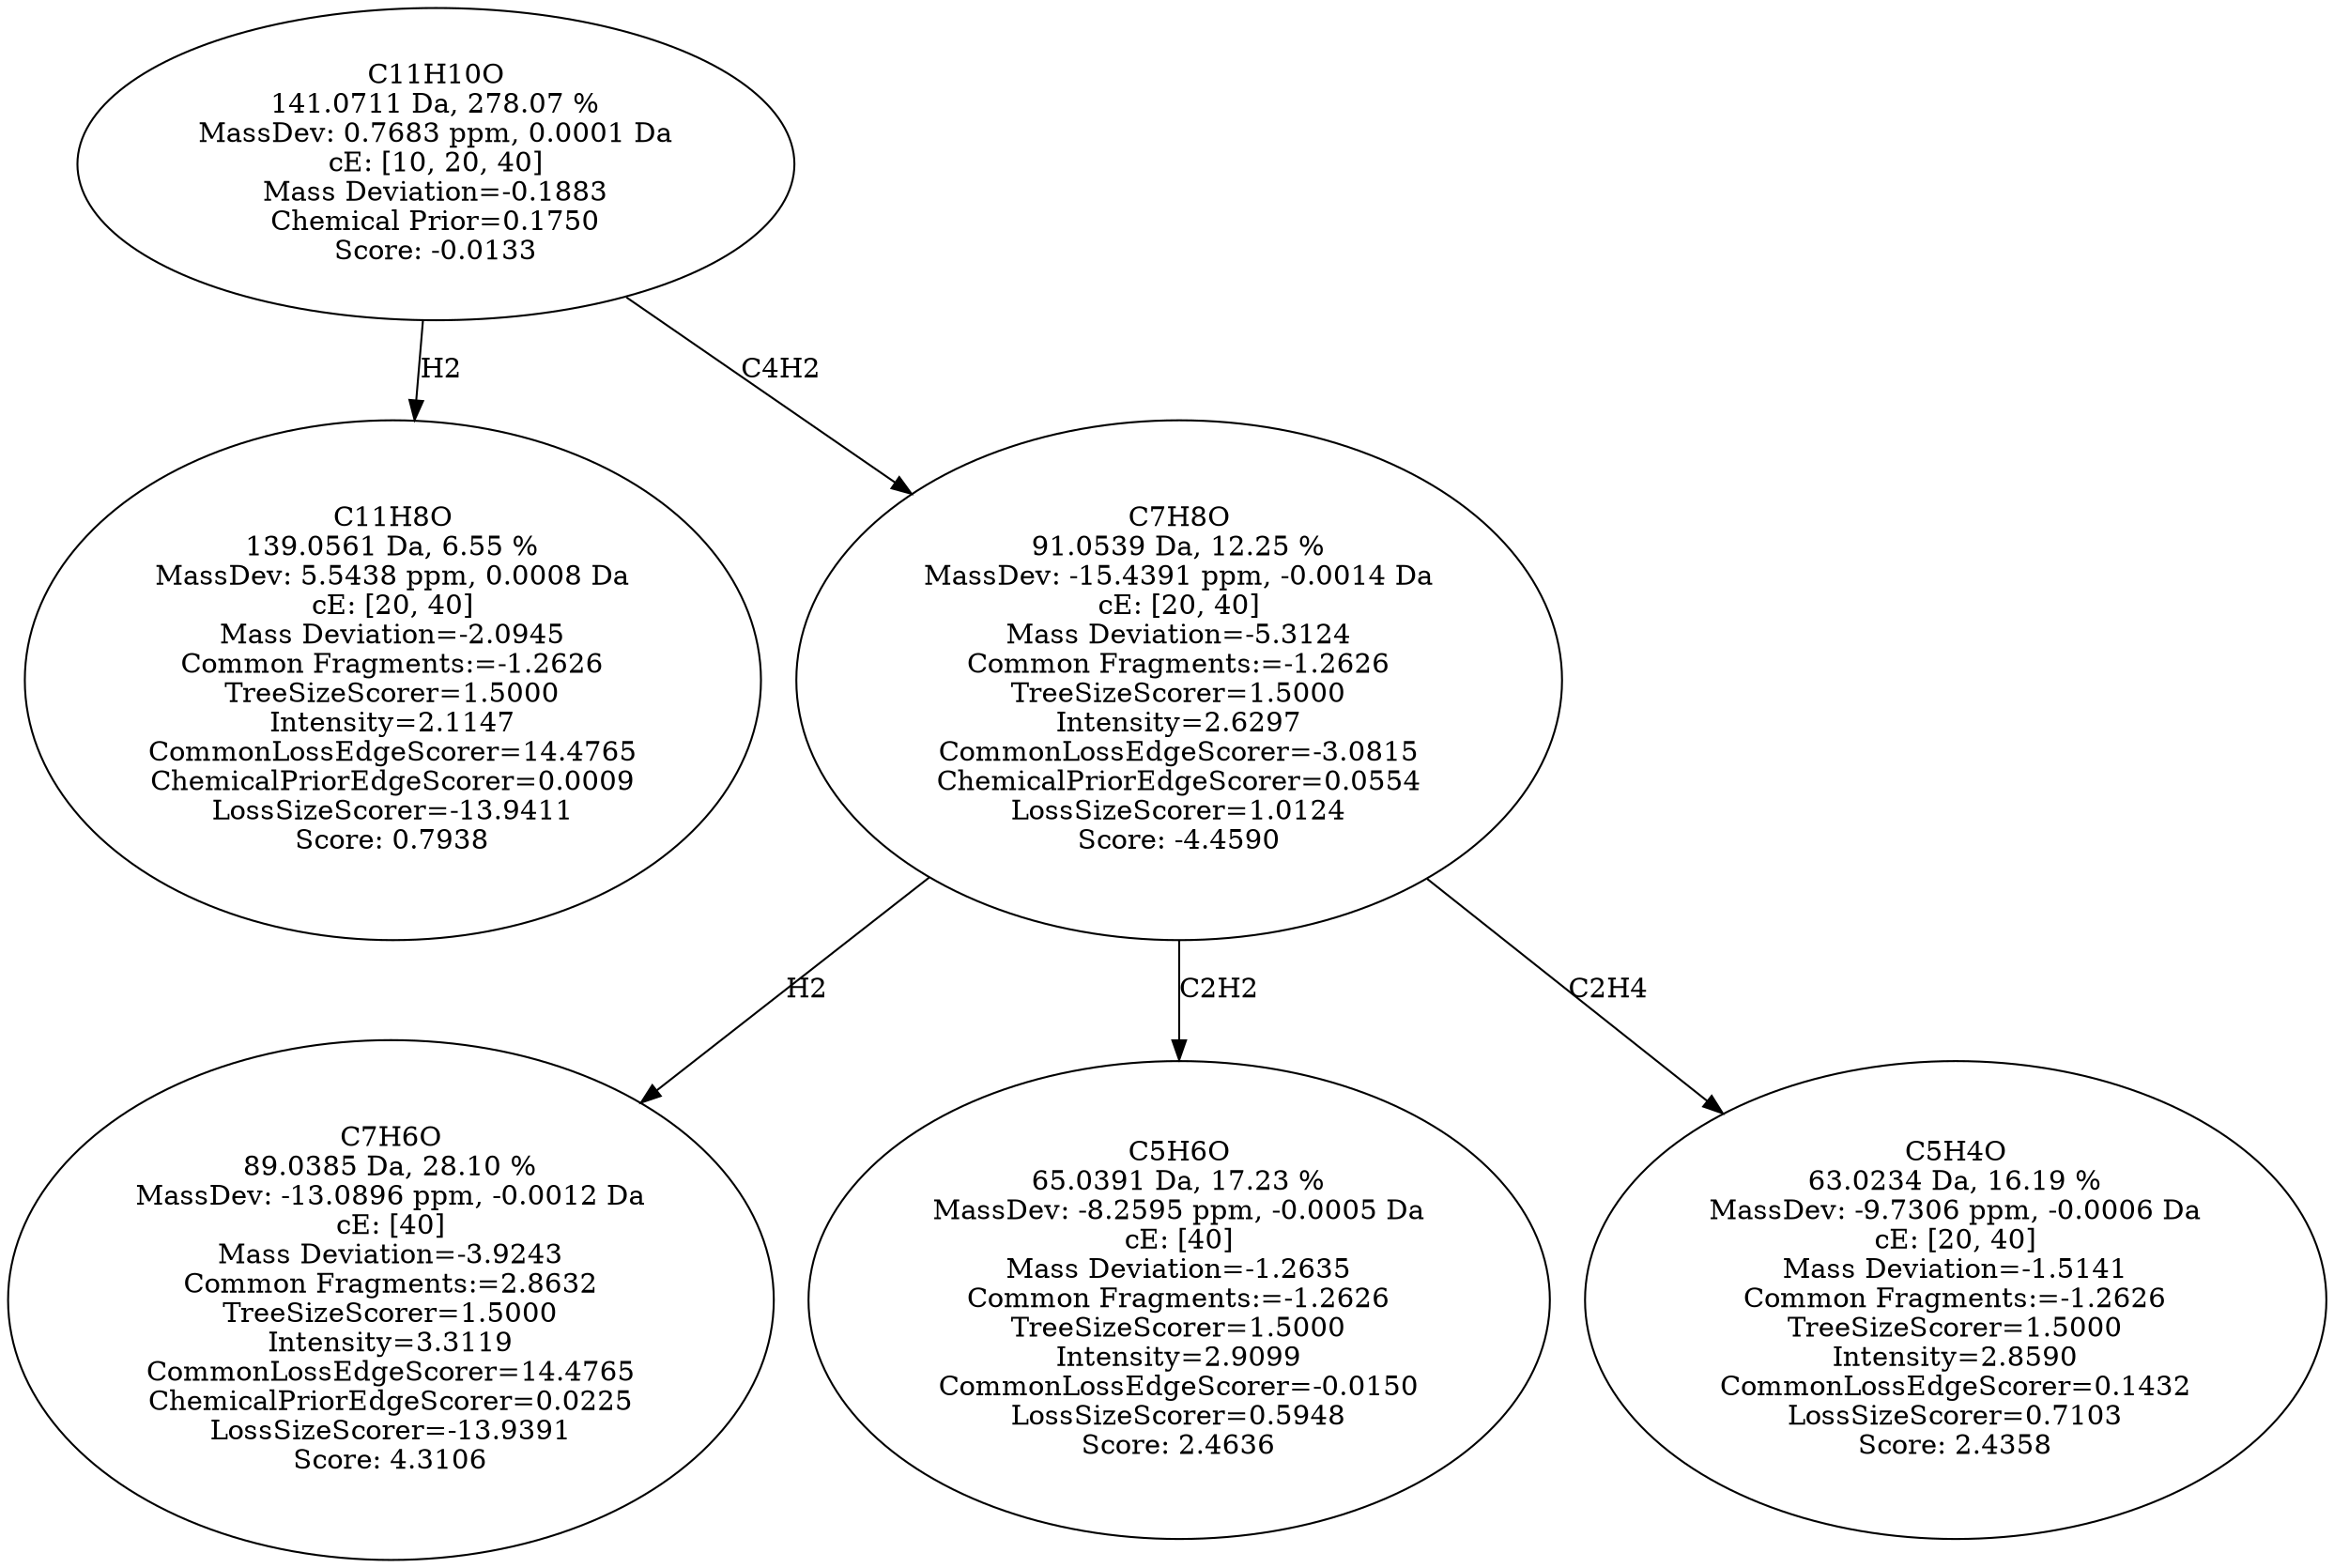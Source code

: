 strict digraph {
v1 [label="C11H8O\n139.0561 Da, 6.55 %\nMassDev: 5.5438 ppm, 0.0008 Da\ncE: [20, 40]\nMass Deviation=-2.0945\nCommon Fragments:=-1.2626\nTreeSizeScorer=1.5000\nIntensity=2.1147\nCommonLossEdgeScorer=14.4765\nChemicalPriorEdgeScorer=0.0009\nLossSizeScorer=-13.9411\nScore: 0.7938"];
v2 [label="C7H6O\n89.0385 Da, 28.10 %\nMassDev: -13.0896 ppm, -0.0012 Da\ncE: [40]\nMass Deviation=-3.9243\nCommon Fragments:=2.8632\nTreeSizeScorer=1.5000\nIntensity=3.3119\nCommonLossEdgeScorer=14.4765\nChemicalPriorEdgeScorer=0.0225\nLossSizeScorer=-13.9391\nScore: 4.3106"];
v3 [label="C5H6O\n65.0391 Da, 17.23 %\nMassDev: -8.2595 ppm, -0.0005 Da\ncE: [40]\nMass Deviation=-1.2635\nCommon Fragments:=-1.2626\nTreeSizeScorer=1.5000\nIntensity=2.9099\nCommonLossEdgeScorer=-0.0150\nLossSizeScorer=0.5948\nScore: 2.4636"];
v4 [label="C5H4O\n63.0234 Da, 16.19 %\nMassDev: -9.7306 ppm, -0.0006 Da\ncE: [20, 40]\nMass Deviation=-1.5141\nCommon Fragments:=-1.2626\nTreeSizeScorer=1.5000\nIntensity=2.8590\nCommonLossEdgeScorer=0.1432\nLossSizeScorer=0.7103\nScore: 2.4358"];
v5 [label="C7H8O\n91.0539 Da, 12.25 %\nMassDev: -15.4391 ppm, -0.0014 Da\ncE: [20, 40]\nMass Deviation=-5.3124\nCommon Fragments:=-1.2626\nTreeSizeScorer=1.5000\nIntensity=2.6297\nCommonLossEdgeScorer=-3.0815\nChemicalPriorEdgeScorer=0.0554\nLossSizeScorer=1.0124\nScore: -4.4590"];
v6 [label="C11H10O\n141.0711 Da, 278.07 %\nMassDev: 0.7683 ppm, 0.0001 Da\ncE: [10, 20, 40]\nMass Deviation=-0.1883\nChemical Prior=0.1750\nScore: -0.0133"];
v6 -> v1 [label="H2"];
v5 -> v2 [label="H2"];
v5 -> v3 [label="C2H2"];
v5 -> v4 [label="C2H4"];
v6 -> v5 [label="C4H2"];
}